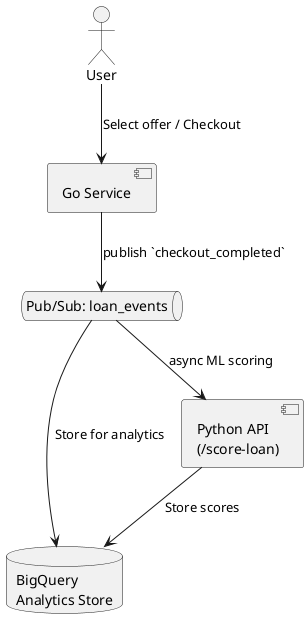 @startuml
actor User

component "Go Service" as GoApp
queue "Pub/Sub: loan_events" as PubSub
database "BigQuery\nAnalytics Store" as BQ
component "Python API\n(/score-loan)" as PythonScore

User --> GoApp : Select offer / Checkout
GoApp --> PubSub : publish `checkout_completed`
PubSub --> BQ : Store for analytics
PubSub --> PythonScore : async ML scoring
PythonScore --> BQ : Store scores
@enduml